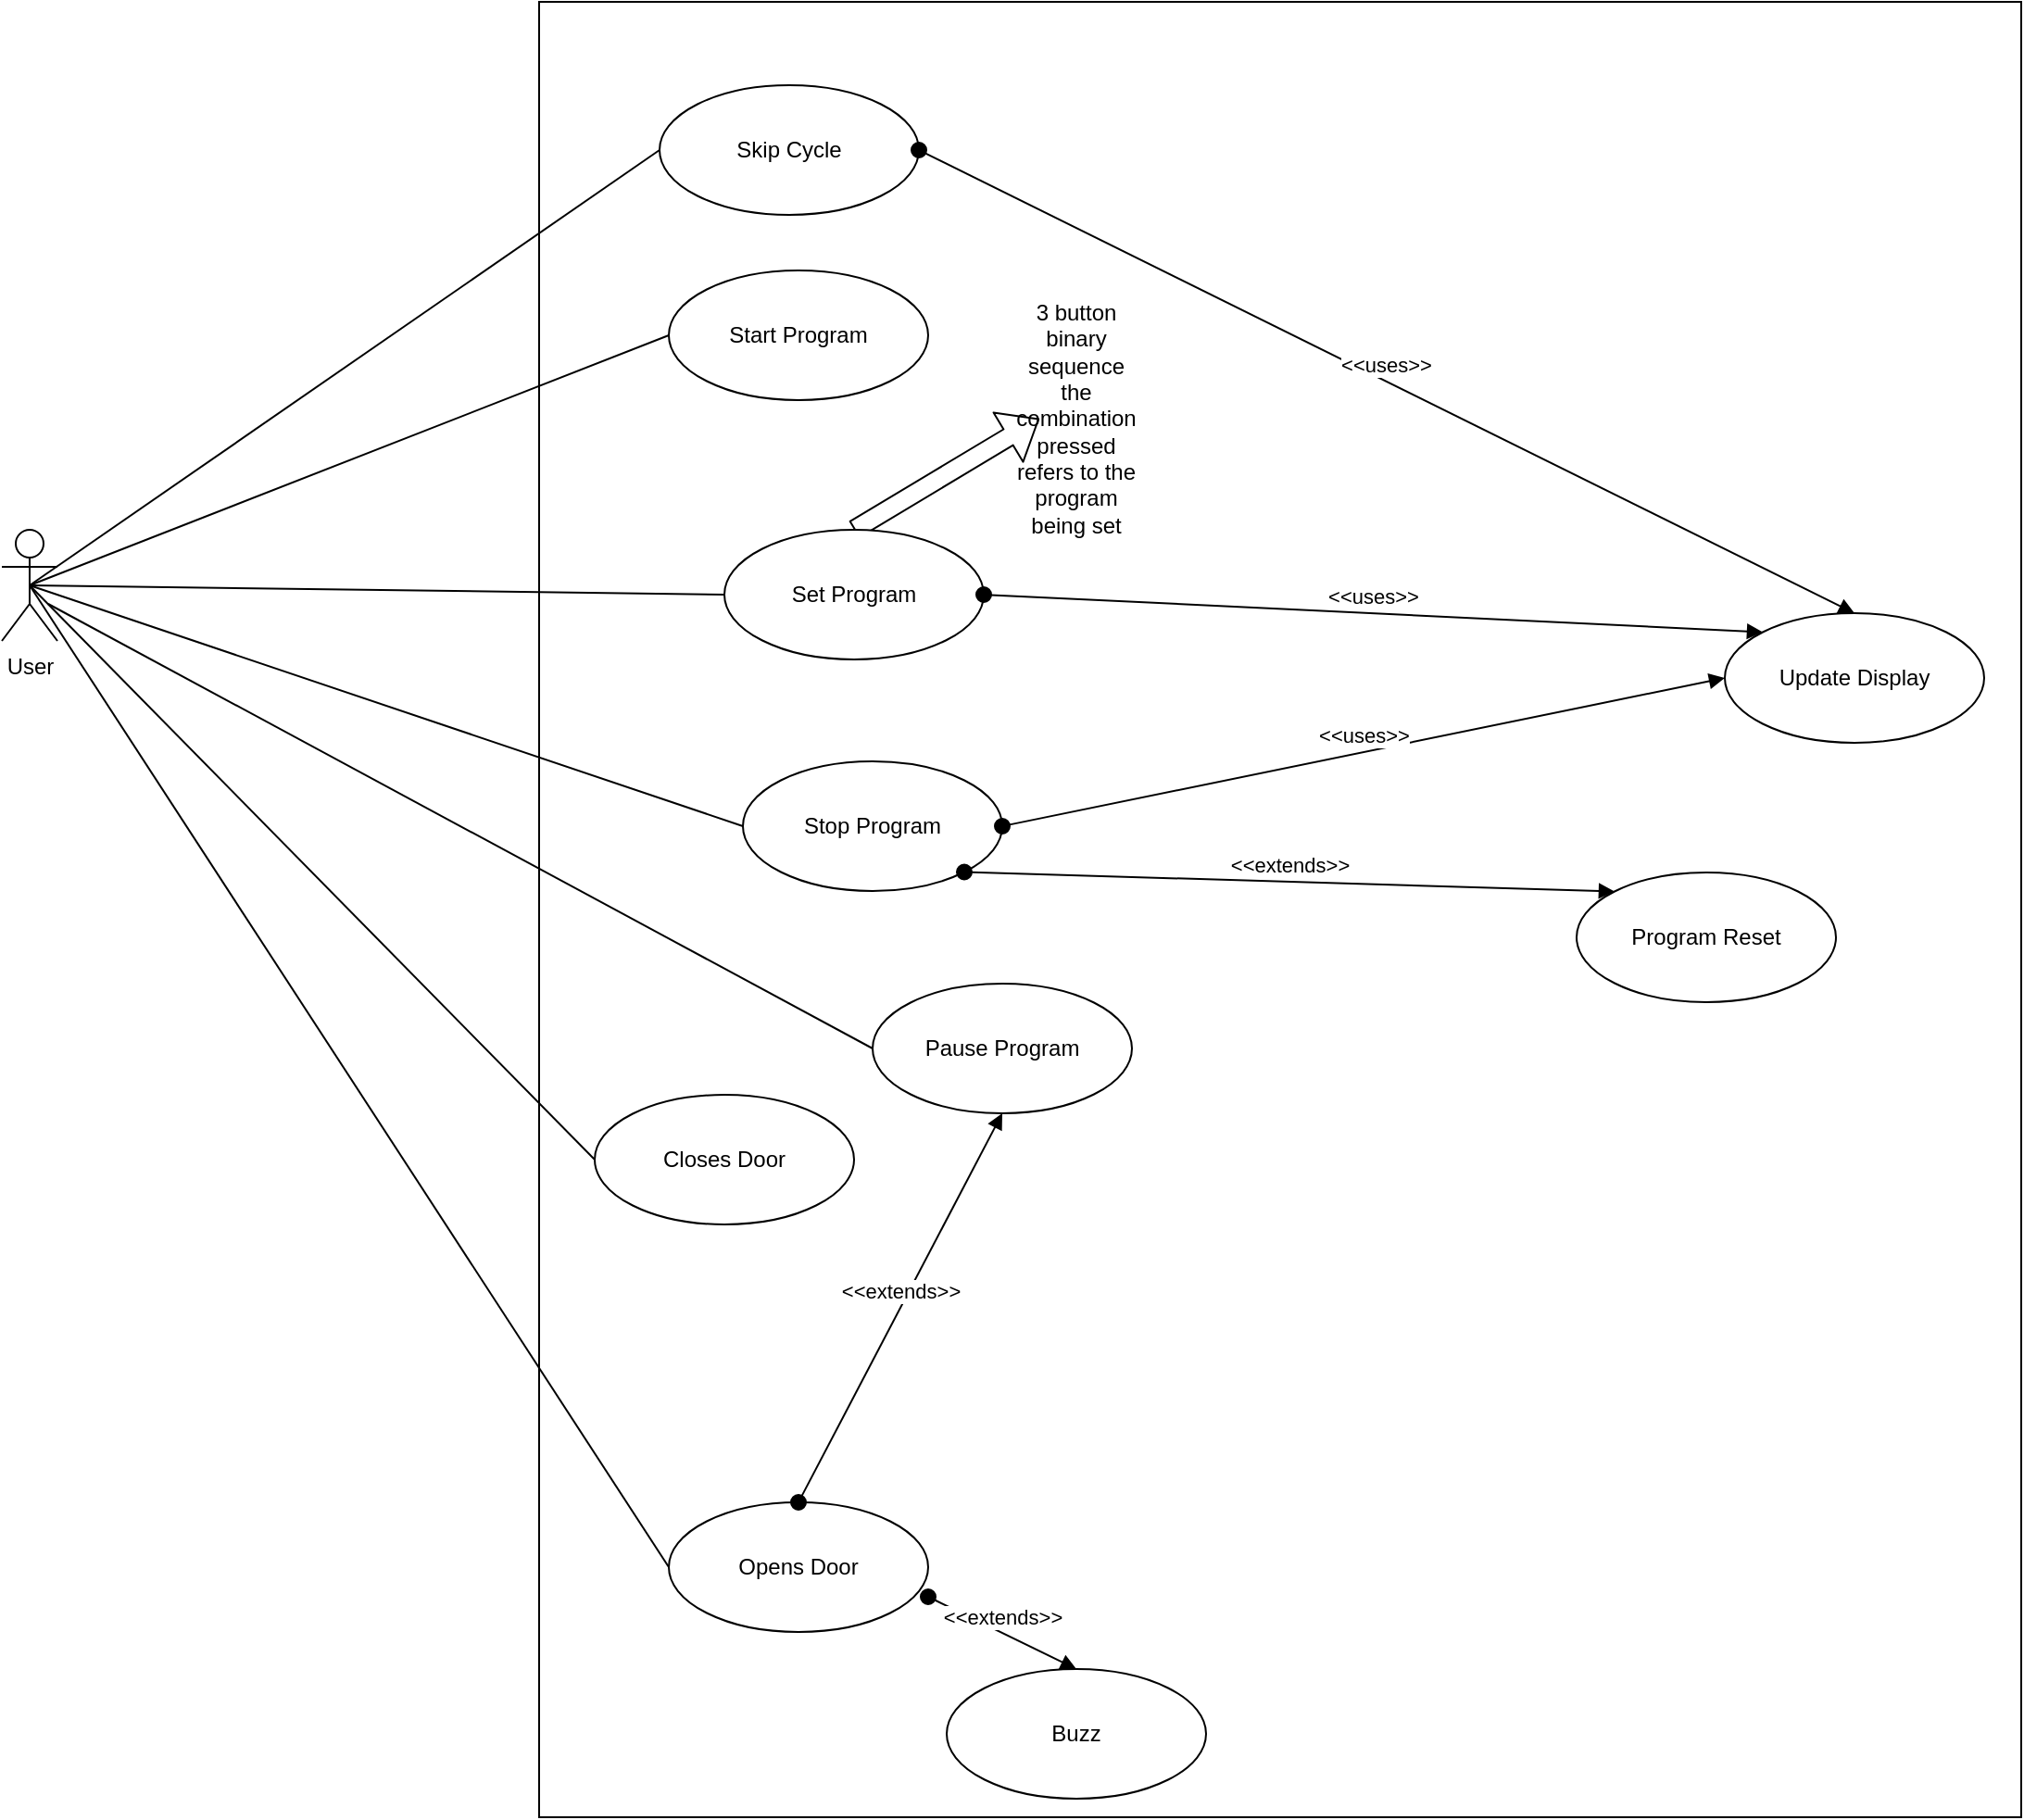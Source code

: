 <mxfile version="12.9.2" type="device"><diagram id="XO1KMd36oPba04AUrQNm" name="Page-1"><mxGraphModel dx="1849" dy="1589" grid="1" gridSize="10" guides="1" tooltips="1" connect="1" arrows="1" fold="1" page="1" pageScale="1" pageWidth="827" pageHeight="1169" math="0" shadow="0"><root><mxCell id="0"/><mxCell id="1" parent="0"/><mxCell id="6VGCIzgVhVWNoogoMZa4-25" value="" style="rounded=0;whiteSpace=wrap;html=1;" parent="1" vertex="1"><mxGeometry x="-30" y="-130" width="800" height="980" as="geometry"/></mxCell><mxCell id="6nhdTYVQqxNVbA1wnMq_-5" value="User" style="shape=umlActor;verticalLabelPosition=bottom;labelBackgroundColor=#ffffff;verticalAlign=top;html=1;" parent="1" vertex="1"><mxGeometry x="-320" y="155" width="30" height="60" as="geometry"/></mxCell><mxCell id="6nhdTYVQqxNVbA1wnMq_-11" value="Opens Door" style="ellipse;whiteSpace=wrap;html=1;" parent="1" vertex="1"><mxGeometry x="40" y="680" width="140" height="70" as="geometry"/></mxCell><mxCell id="6nhdTYVQqxNVbA1wnMq_-12" value="Closes Door" style="ellipse;whiteSpace=wrap;html=1;" parent="1" vertex="1"><mxGeometry y="460" width="140" height="70" as="geometry"/></mxCell><mxCell id="6nhdTYVQqxNVbA1wnMq_-14" value="3 button binary sequence the combination pressed refers to the program being set" style="text;html=1;strokeColor=none;fillColor=none;align=center;verticalAlign=middle;whiteSpace=wrap;rounded=0;" parent="1" vertex="1"><mxGeometry x="240" y="85" width="40" height="20" as="geometry"/></mxCell><mxCell id="6nhdTYVQqxNVbA1wnMq_-15" value="" style="shape=flexArrow;endArrow=classic;html=1;entryX=0;entryY=0.5;entryDx=0;entryDy=0;exitX=0.5;exitY=0;exitDx=0;exitDy=0;" parent="1" source="6VGCIzgVhVWNoogoMZa4-26" target="6nhdTYVQqxNVbA1wnMq_-14" edge="1"><mxGeometry width="50" height="50" relative="1" as="geometry"><mxPoint x="240" y="115" as="sourcePoint"/><mxPoint x="440" y="170" as="targetPoint"/></mxGeometry></mxCell><mxCell id="6nhdTYVQqxNVbA1wnMq_-19" value="" style="endArrow=none;html=1;entryX=0.5;entryY=0.5;entryDx=0;entryDy=0;entryPerimeter=0;exitX=0;exitY=0.5;exitDx=0;exitDy=0;" parent="1" source="6VGCIzgVhVWNoogoMZa4-26" target="6nhdTYVQqxNVbA1wnMq_-5" edge="1"><mxGeometry width="50" height="50" relative="1" as="geometry"><mxPoint x="170.0" y="150" as="sourcePoint"/><mxPoint x="130" y="500" as="targetPoint"/></mxGeometry></mxCell><mxCell id="6nhdTYVQqxNVbA1wnMq_-25" value="Start Program" style="ellipse;whiteSpace=wrap;html=1;" parent="1" vertex="1"><mxGeometry x="40" y="15" width="140" height="70" as="geometry"/></mxCell><mxCell id="6nhdTYVQqxNVbA1wnMq_-26" value="Stop Program" style="ellipse;whiteSpace=wrap;html=1;" parent="1" vertex="1"><mxGeometry x="80" y="280" width="140" height="70" as="geometry"/></mxCell><mxCell id="6nhdTYVQqxNVbA1wnMq_-30" value="Buzz" style="ellipse;whiteSpace=wrap;html=1;" parent="1" vertex="1"><mxGeometry x="190" y="770" width="140" height="70" as="geometry"/></mxCell><mxCell id="6nhdTYVQqxNVbA1wnMq_-31" value="Update Display" style="ellipse;whiteSpace=wrap;html=1;" parent="1" vertex="1"><mxGeometry x="610" y="200" width="140" height="70" as="geometry"/></mxCell><mxCell id="6nhdTYVQqxNVbA1wnMq_-32" value="Program Reset" style="ellipse;whiteSpace=wrap;html=1;" parent="1" vertex="1"><mxGeometry x="530" y="340" width="140" height="70" as="geometry"/></mxCell><mxCell id="6nhdTYVQqxNVbA1wnMq_-34" value="&amp;lt;&amp;lt;extends&amp;gt;&amp;gt;" style="html=1;verticalAlign=bottom;startArrow=oval;startFill=1;endArrow=block;startSize=8;entryX=0.5;entryY=0;entryDx=0;entryDy=0;" parent="1" target="6nhdTYVQqxNVbA1wnMq_-30" edge="1"><mxGeometry width="60" relative="1" as="geometry"><mxPoint x="180" y="731" as="sourcePoint"/><mxPoint x="190" y="580" as="targetPoint"/></mxGeometry></mxCell><mxCell id="6VGCIzgVhVWNoogoMZa4-6" value="&amp;lt;&amp;lt;extends&amp;gt;&amp;gt;" style="html=1;verticalAlign=bottom;startArrow=oval;startFill=1;endArrow=block;startSize=8;exitX=1;exitY=1;exitDx=0;exitDy=0;entryX=0;entryY=0;entryDx=0;entryDy=0;" parent="1" source="6nhdTYVQqxNVbA1wnMq_-26" target="6nhdTYVQqxNVbA1wnMq_-32" edge="1"><mxGeometry width="60" relative="1" as="geometry"><mxPoint x="510.0" y="410" as="sourcePoint"/><mxPoint x="480.503" y="119.749" as="targetPoint"/></mxGeometry></mxCell><mxCell id="6VGCIzgVhVWNoogoMZa4-12" value="&amp;lt;&amp;lt;uses&amp;gt;&amp;gt;" style="html=1;verticalAlign=bottom;startArrow=oval;startFill=1;endArrow=block;startSize=8;exitX=1;exitY=0.5;exitDx=0;exitDy=0;entryX=0;entryY=0.5;entryDx=0;entryDy=0;" parent="1" source="6nhdTYVQqxNVbA1wnMq_-26" target="6nhdTYVQqxNVbA1wnMq_-31" edge="1"><mxGeometry width="60" relative="1" as="geometry"><mxPoint x="559.497" y="350.251" as="sourcePoint"/><mxPoint x="570.503" y="194.749" as="targetPoint"/></mxGeometry></mxCell><mxCell id="6VGCIzgVhVWNoogoMZa4-26" value="Set Program" style="ellipse;whiteSpace=wrap;html=1;" parent="1" vertex="1"><mxGeometry x="70" y="155" width="140" height="70" as="geometry"/></mxCell><mxCell id="YbI8e4ox_eh1LbA4UiTi-2" value="" style="endArrow=none;html=1;entryX=0.5;entryY=0.5;entryDx=0;entryDy=0;entryPerimeter=0;exitX=0;exitY=0.5;exitDx=0;exitDy=0;" parent="1" source="6nhdTYVQqxNVbA1wnMq_-26" target="6nhdTYVQqxNVbA1wnMq_-5" edge="1"><mxGeometry width="50" height="50" relative="1" as="geometry"><mxPoint x="160" y="240" as="sourcePoint"/><mxPoint x="-295.0" y="195" as="targetPoint"/></mxGeometry></mxCell><mxCell id="YbI8e4ox_eh1LbA4UiTi-3" value="" style="endArrow=none;html=1;entryX=0.5;entryY=0.5;entryDx=0;entryDy=0;entryPerimeter=0;exitX=0;exitY=0.5;exitDx=0;exitDy=0;" parent="1" source="6nhdTYVQqxNVbA1wnMq_-12" target="6nhdTYVQqxNVbA1wnMq_-5" edge="1"><mxGeometry width="50" height="50" relative="1" as="geometry"><mxPoint x="210" y="385" as="sourcePoint"/><mxPoint x="-295.0" y="195" as="targetPoint"/></mxGeometry></mxCell><mxCell id="YbI8e4ox_eh1LbA4UiTi-4" value="" style="endArrow=none;html=1;entryX=0.5;entryY=0.5;entryDx=0;entryDy=0;entryPerimeter=0;exitX=0;exitY=0.5;exitDx=0;exitDy=0;" parent="1" source="6nhdTYVQqxNVbA1wnMq_-11" target="6nhdTYVQqxNVbA1wnMq_-5" edge="1"><mxGeometry width="50" height="50" relative="1" as="geometry"><mxPoint x="220" y="395" as="sourcePoint"/><mxPoint x="-285.0" y="205" as="targetPoint"/></mxGeometry></mxCell><mxCell id="X1skzeRV3uhMnxBJa8MC-2" value="" style="endArrow=none;html=1;entryX=0.5;entryY=0.5;entryDx=0;entryDy=0;entryPerimeter=0;exitX=0;exitY=0.5;exitDx=0;exitDy=0;" parent="1" source="6nhdTYVQqxNVbA1wnMq_-25" target="6nhdTYVQqxNVbA1wnMq_-5" edge="1"><mxGeometry width="50" height="50" relative="1" as="geometry"><mxPoint x="80" y="25.0" as="sourcePoint"/><mxPoint x="-295" y="195.0" as="targetPoint"/></mxGeometry></mxCell><mxCell id="X1skzeRV3uhMnxBJa8MC-3" value="Pause Program" style="ellipse;whiteSpace=wrap;html=1;" parent="1" vertex="1"><mxGeometry x="150" y="400" width="140" height="70" as="geometry"/></mxCell><mxCell id="X1skzeRV3uhMnxBJa8MC-4" value="" style="endArrow=none;html=1;entryX=0.5;entryY=0.5;entryDx=0;entryDy=0;entryPerimeter=0;exitX=0;exitY=0.5;exitDx=0;exitDy=0;" parent="1" source="X1skzeRV3uhMnxBJa8MC-3" edge="1"><mxGeometry width="50" height="50" relative="1" as="geometry"><mxPoint x="110" y="465" as="sourcePoint"/><mxPoint x="-295" y="195.0" as="targetPoint"/></mxGeometry></mxCell><mxCell id="X1skzeRV3uhMnxBJa8MC-5" value="&amp;lt;&amp;lt;uses&amp;gt;&amp;gt;" style="html=1;verticalAlign=bottom;startArrow=oval;startFill=1;endArrow=block;startSize=8;exitX=1;exitY=0.5;exitDx=0;exitDy=0;entryX=0;entryY=0;entryDx=0;entryDy=0;" parent="1" source="6VGCIzgVhVWNoogoMZa4-26" target="6nhdTYVQqxNVbA1wnMq_-31" edge="1"><mxGeometry width="60" relative="1" as="geometry"><mxPoint x="200" y="200.0" as="sourcePoint"/><mxPoint x="620" y="245" as="targetPoint"/></mxGeometry></mxCell><mxCell id="X1skzeRV3uhMnxBJa8MC-7" value="&amp;lt;&amp;lt;extends&amp;gt;&amp;gt;" style="html=1;verticalAlign=bottom;startArrow=oval;startFill=1;endArrow=block;startSize=8;exitX=0.5;exitY=0;exitDx=0;exitDy=0;entryX=0.5;entryY=1;entryDx=0;entryDy=0;" parent="1" source="6nhdTYVQqxNVbA1wnMq_-11" target="X1skzeRV3uhMnxBJa8MC-3" edge="1"><mxGeometry width="60" relative="1" as="geometry"><mxPoint x="179.497" y="224.749" as="sourcePoint"/><mxPoint x="560.503" y="360.251" as="targetPoint"/></mxGeometry></mxCell><mxCell id="X1skzeRV3uhMnxBJa8MC-8" value="Skip Cycle" style="ellipse;whiteSpace=wrap;html=1;" parent="1" vertex="1"><mxGeometry x="35" y="-85" width="140" height="70" as="geometry"/></mxCell><mxCell id="X1skzeRV3uhMnxBJa8MC-9" value="" style="endArrow=none;html=1;entryX=0.5;entryY=0.5;entryDx=0;entryDy=0;entryPerimeter=0;exitX=0;exitY=0.5;exitDx=0;exitDy=0;" parent="1" source="X1skzeRV3uhMnxBJa8MC-8" target="6nhdTYVQqxNVbA1wnMq_-5" edge="1"><mxGeometry width="50" height="50" relative="1" as="geometry"><mxPoint x="75" y="-75.0" as="sourcePoint"/><mxPoint x="-310" y="85.0" as="targetPoint"/></mxGeometry></mxCell><mxCell id="X1skzeRV3uhMnxBJa8MC-10" value="&amp;lt;&amp;lt;uses&amp;gt;&amp;gt;" style="html=1;verticalAlign=bottom;startArrow=oval;startFill=1;endArrow=block;startSize=8;exitX=1;exitY=0.5;exitDx=0;exitDy=0;entryX=0.5;entryY=0;entryDx=0;entryDy=0;" parent="1" source="X1skzeRV3uhMnxBJa8MC-8" target="6nhdTYVQqxNVbA1wnMq_-31" edge="1"><mxGeometry width="60" relative="1" as="geometry"><mxPoint x="220" y="200.0" as="sourcePoint"/><mxPoint x="640.503" y="220.251" as="targetPoint"/></mxGeometry></mxCell></root></mxGraphModel></diagram></mxfile>